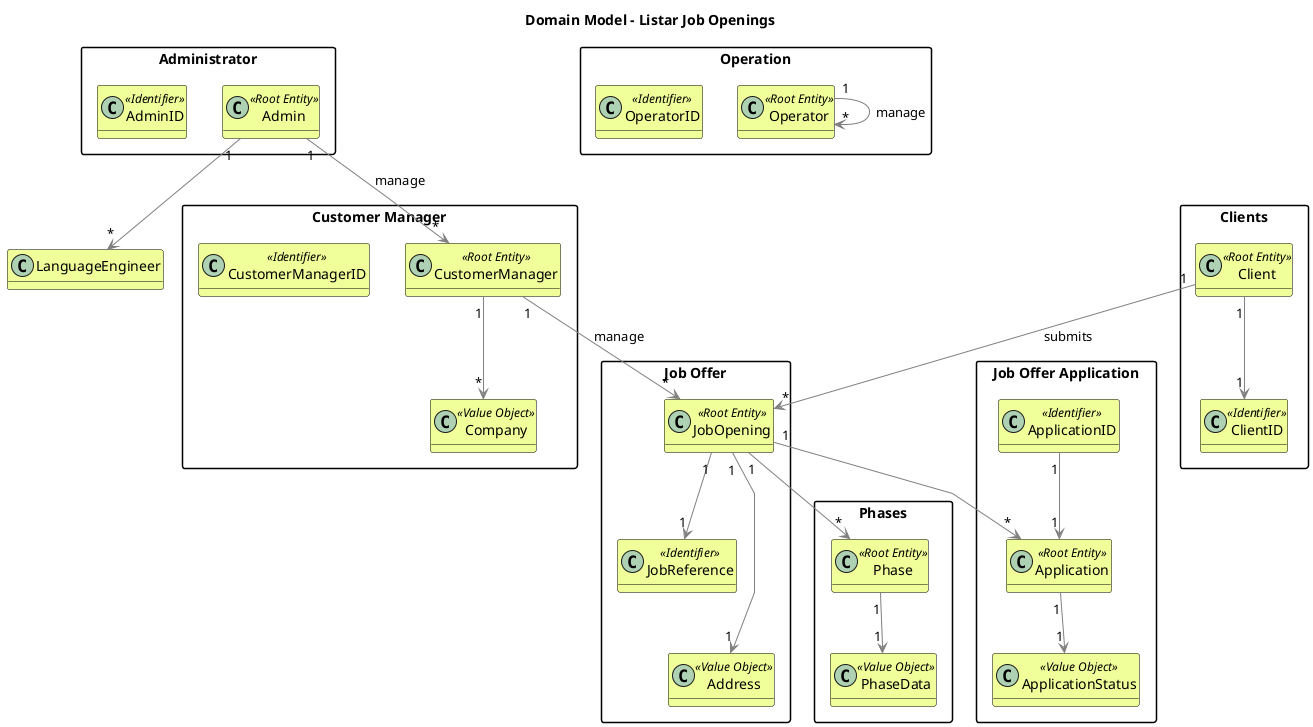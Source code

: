 @startuml

skinparam monochrome false
skinparam packageStyle rectangle
skinparam shadowing false
skinparam linetype polyline

top to bottom direction

skinparam classAttributeIconSize 0

skinparam class {
    LifeLineBorderColor DarkBlue
    LifeLineBackgroundColor APPLICATION
    BackgroundColor #F0FF99
    ArrowColor grey
    BorderColor black
}

skinparam card {
    LifeLineBorderColor Green
    LifeLineBackgroundColor APPLICATION
    BackgroundColor #F0FFDD
    ArrowColor DarkGrey
    BorderColor Black
}

hide methods

title Domain Model - Listar Job Openings

skinparam packageStyle rectangle

package "Job Offer" {
    class JobOpening <<Root Entity>>
    class JobReference <<Identifier>>
    class Address <<Value Object>>
}

package "Phases" {
    class Phase <<Root Entity>>
    class PhaseData <<Value Object>>
}

package "Job Offer Application" {
    class Application <<Root Entity>>
    class ApplicationID <<Identifier>>
    class ApplicationStatus <<Value Object>>
}

package "Customer Manager" {
    class CustomerManager <<Root Entity>>
    class CustomerManagerID <<Identifier>>
    class Company <<Value Object>>
}

package "Operation"{
    class Operator <<Root Entity>>
    class OperatorID <<Identifier>>
}

package "Administrator"{
    class Admin <<Root Entity>>
    class AdminID <<Identifier>>
}

package "Clients" {
    class ClientID <<Identifier>>
    class Client <<Root Entity>>
}

CustomerManager "1" --> "*" Company

CustomerManager "1" --> "*" JobOpening : manage

Client "1" --> "*" JobOpening : submits

JobOpening "1" ---> "1" Address
JobOpening "1" --> "1" JobReference
JobOpening "1" --> "*" Application
JobOpening "1" --> "*" Phase

Application "1" --> "1" ApplicationStatus
ApplicationID "1" --> "1" Application

Admin "1" --> "*" CustomerManager : manage

Operator "1" --> "*" Operator : manage

Admin "1" --> "*" LanguageEngineer

Phase "1" --> "1" PhaseData

Client "1" --> "1" ClientID

@enduml